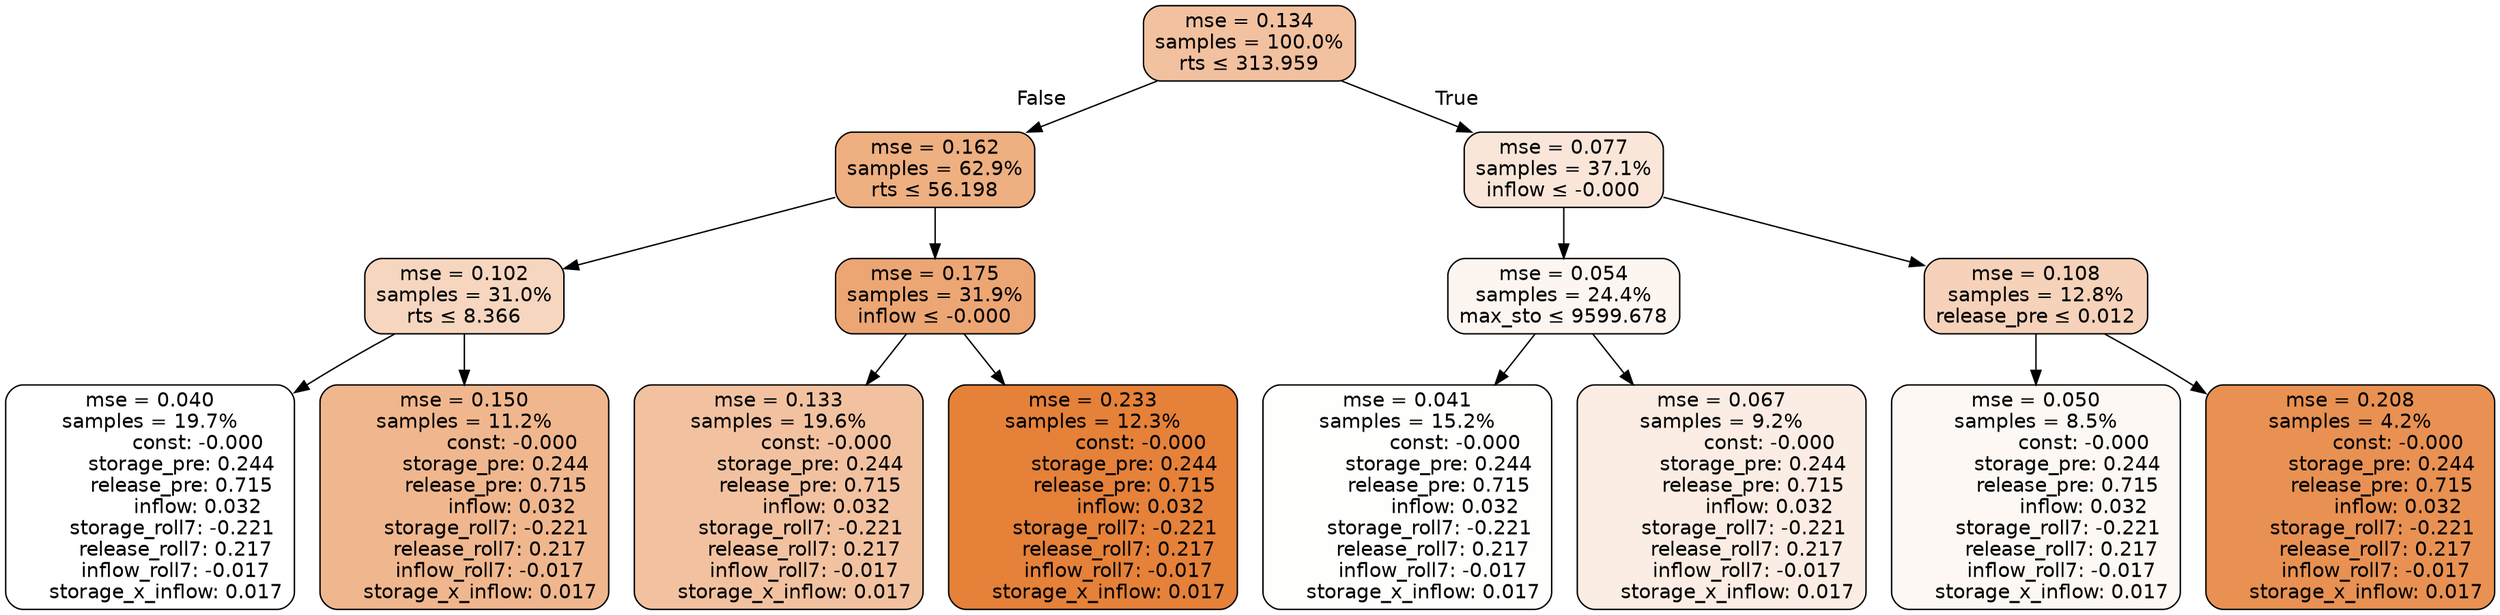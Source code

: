 digraph tree {
node [shape=rectangle, style="filled, rounded", color="black", fontname=helvetica] ;
edge [fontname=helvetica] ;
	"0" [label="mse = 0.134
samples = 100.0%
rts &le; 313.959", fillcolor="#f2c19f"]
	"1" [label="mse = 0.162
samples = 62.9%
rts &le; 56.198", fillcolor="#eeaf81"]
	"2" [label="mse = 0.102
samples = 31.0%
rts &le; 8.366", fillcolor="#f6d6bf"]
	"3" [label="mse = 0.040
samples = 19.7%
               const: -0.000
          storage_pre: 0.244
          release_pre: 0.715
               inflow: 0.032
       storage_roll7: -0.221
        release_roll7: 0.217
        inflow_roll7: -0.017
     storage_x_inflow: 0.017", fillcolor="#ffffff"]
	"4" [label="mse = 0.150
samples = 11.2%
               const: -0.000
          storage_pre: 0.244
          release_pre: 0.715
               inflow: 0.032
       storage_roll7: -0.221
        release_roll7: 0.217
        inflow_roll7: -0.017
     storage_x_inflow: 0.017", fillcolor="#f0b78e"]
	"5" [label="mse = 0.175
samples = 31.9%
inflow &le; -0.000", fillcolor="#eca674"]
	"6" [label="mse = 0.133
samples = 19.6%
               const: -0.000
          storage_pre: 0.244
          release_pre: 0.715
               inflow: 0.032
       storage_roll7: -0.221
        release_roll7: 0.217
        inflow_roll7: -0.017
     storage_x_inflow: 0.017", fillcolor="#f2c2a0"]
	"7" [label="mse = 0.233
samples = 12.3%
               const: -0.000
          storage_pre: 0.244
          release_pre: 0.715
               inflow: 0.032
       storage_roll7: -0.221
        release_roll7: 0.217
        inflow_roll7: -0.017
     storage_x_inflow: 0.017", fillcolor="#e58139"]
	"8" [label="mse = 0.077
samples = 37.1%
inflow &le; -0.000", fillcolor="#fae6d9"]
	"9" [label="mse = 0.054
samples = 24.4%
max_sto &le; 9599.678", fillcolor="#fdf5f0"]
	"10" [label="mse = 0.041
samples = 15.2%
               const: -0.000
          storage_pre: 0.244
          release_pre: 0.715
               inflow: 0.032
       storage_roll7: -0.221
        release_roll7: 0.217
        inflow_roll7: -0.017
     storage_x_inflow: 0.017", fillcolor="#fefefd"]
	"11" [label="mse = 0.067
samples = 9.2%
               const: -0.000
          storage_pre: 0.244
          release_pre: 0.715
               inflow: 0.032
       storage_roll7: -0.221
        release_roll7: 0.217
        inflow_roll7: -0.017
     storage_x_inflow: 0.017", fillcolor="#fbede3"]
	"12" [label="mse = 0.108
samples = 12.8%
release_pre &le; 0.012", fillcolor="#f5d2b9"]
	"13" [label="mse = 0.050
samples = 8.5%
               const: -0.000
          storage_pre: 0.244
          release_pre: 0.715
               inflow: 0.032
       storage_roll7: -0.221
        release_roll7: 0.217
        inflow_roll7: -0.017
     storage_x_inflow: 0.017", fillcolor="#fdf8f4"]
	"14" [label="mse = 0.208
samples = 4.2%
               const: -0.000
          storage_pre: 0.244
          release_pre: 0.715
               inflow: 0.032
       storage_roll7: -0.221
        release_roll7: 0.217
        inflow_roll7: -0.017
     storage_x_inflow: 0.017", fillcolor="#e89152"]

	"0" -> "1" [labeldistance=2.5, labelangle=45, headlabel="False"]
	"1" -> "2"
	"2" -> "3"
	"2" -> "4"
	"1" -> "5"
	"5" -> "6"
	"5" -> "7"
	"0" -> "8" [labeldistance=2.5, labelangle=-45, headlabel="True"]
	"8" -> "9"
	"9" -> "10"
	"9" -> "11"
	"8" -> "12"
	"12" -> "13"
	"12" -> "14"
}